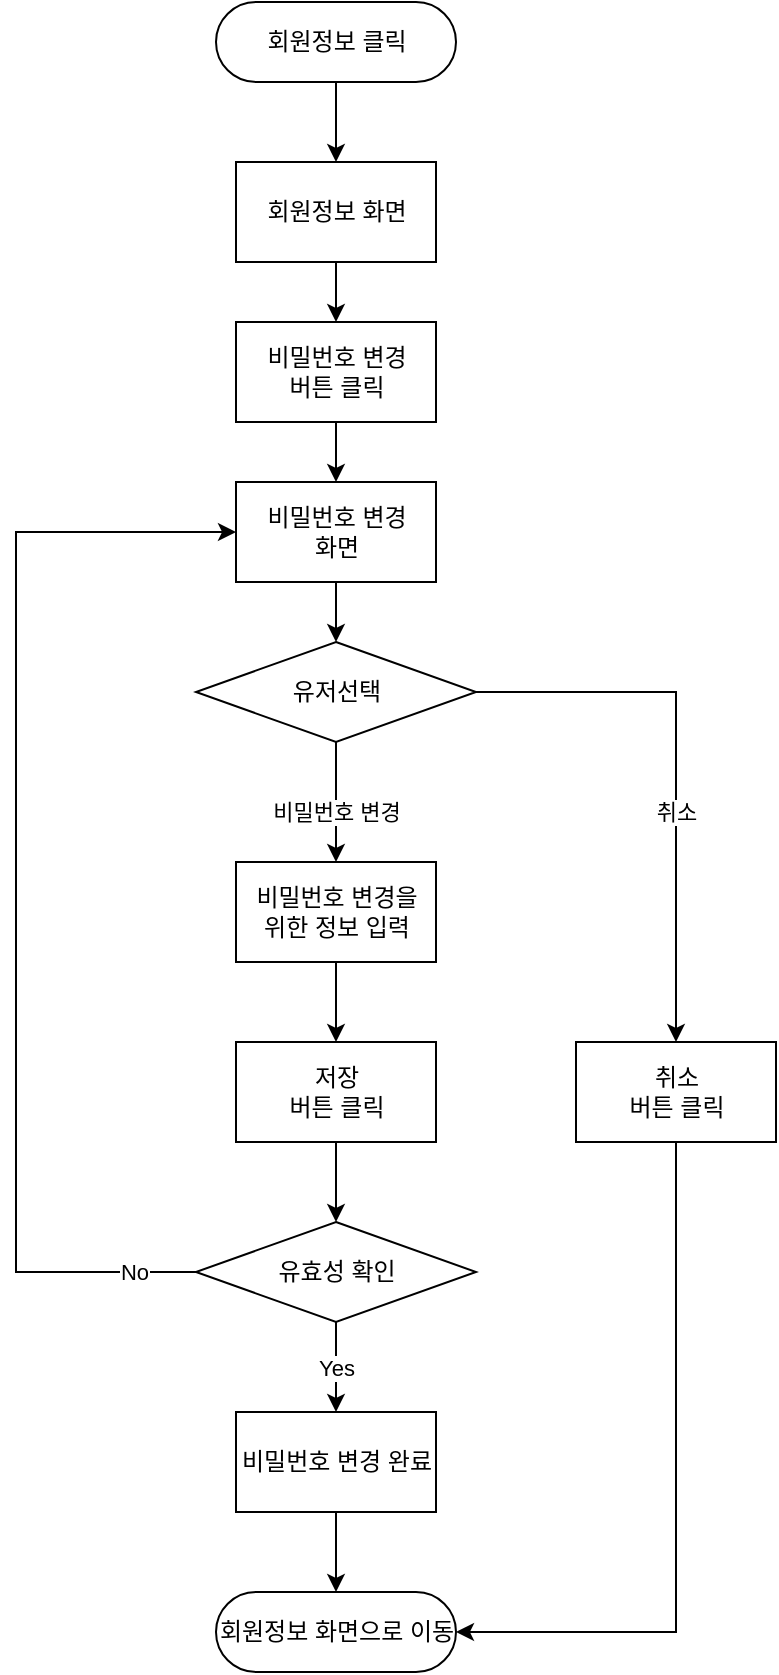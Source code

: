 <mxfile version="14.9.9" type="github">
  <diagram id="C5RBs43oDa-KdzZeNtuy" name="Page-1">
    <mxGraphModel dx="1426" dy="737" grid="1" gridSize="10" guides="1" tooltips="1" connect="1" arrows="1" fold="1" page="1" pageScale="1" pageWidth="827" pageHeight="1169" background="none" math="0" shadow="0">
      <root>
        <mxCell id="WIyWlLk6GJQsqaUBKTNV-0" />
        <mxCell id="WIyWlLk6GJQsqaUBKTNV-1" parent="WIyWlLk6GJQsqaUBKTNV-0" />
        <mxCell id="QJkNptY1yIGngEqUVSOR-5" style="edgeStyle=orthogonalEdgeStyle;orthogonalLoop=1;jettySize=auto;html=1;entryX=0.5;entryY=0;entryDx=0;entryDy=0;" edge="1" parent="WIyWlLk6GJQsqaUBKTNV-1" source="QJkNptY1yIGngEqUVSOR-1" target="QJkNptY1yIGngEqUVSOR-2">
          <mxGeometry relative="1" as="geometry">
            <mxPoint x="380" y="120" as="targetPoint" />
          </mxGeometry>
        </mxCell>
        <mxCell id="QJkNptY1yIGngEqUVSOR-1" value="회원정보 클릭" style="html=1;dashed=0;whitespace=wrap;shape=mxgraph.dfd.start;" vertex="1" parent="WIyWlLk6GJQsqaUBKTNV-1">
          <mxGeometry x="320" y="70" width="120" height="40" as="geometry" />
        </mxCell>
        <mxCell id="QJkNptY1yIGngEqUVSOR-66" style="edgeStyle=orthogonalEdgeStyle;rounded=0;orthogonalLoop=1;jettySize=auto;html=1;entryX=0.5;entryY=0;entryDx=0;entryDy=0;" edge="1" parent="WIyWlLk6GJQsqaUBKTNV-1" source="QJkNptY1yIGngEqUVSOR-2" target="QJkNptY1yIGngEqUVSOR-65">
          <mxGeometry relative="1" as="geometry" />
        </mxCell>
        <mxCell id="QJkNptY1yIGngEqUVSOR-2" value="회원정보 화면" style="html=1;dashed=0;whitespace=wrap;" vertex="1" parent="WIyWlLk6GJQsqaUBKTNV-1">
          <mxGeometry x="330" y="150" width="100" height="50" as="geometry" />
        </mxCell>
        <mxCell id="QJkNptY1yIGngEqUVSOR-69" value="비밀번호 변경" style="edgeStyle=orthogonalEdgeStyle;rounded=0;orthogonalLoop=1;jettySize=auto;html=1;entryX=0.5;entryY=0;entryDx=0;entryDy=0;" edge="1" parent="WIyWlLk6GJQsqaUBKTNV-1" source="QJkNptY1yIGngEqUVSOR-12" target="QJkNptY1yIGngEqUVSOR-68">
          <mxGeometry x="0.167" relative="1" as="geometry">
            <mxPoint as="offset" />
          </mxGeometry>
        </mxCell>
        <mxCell id="QJkNptY1yIGngEqUVSOR-71" value="취소" style="edgeStyle=orthogonalEdgeStyle;rounded=0;orthogonalLoop=1;jettySize=auto;html=1;" edge="1" parent="WIyWlLk6GJQsqaUBKTNV-1" source="QJkNptY1yIGngEqUVSOR-12" target="QJkNptY1yIGngEqUVSOR-70">
          <mxGeometry x="0.164" relative="1" as="geometry">
            <mxPoint as="offset" />
          </mxGeometry>
        </mxCell>
        <mxCell id="QJkNptY1yIGngEqUVSOR-12" value="유저선택" style="shape=rhombus;html=1;dashed=0;whitespace=wrap;perimeter=rhombusPerimeter;" vertex="1" parent="WIyWlLk6GJQsqaUBKTNV-1">
          <mxGeometry x="310" y="390" width="140" height="50" as="geometry" />
        </mxCell>
        <mxCell id="QJkNptY1yIGngEqUVSOR-67" style="edgeStyle=orthogonalEdgeStyle;rounded=0;orthogonalLoop=1;jettySize=auto;html=1;entryX=0.5;entryY=0;entryDx=0;entryDy=0;" edge="1" parent="WIyWlLk6GJQsqaUBKTNV-1" source="QJkNptY1yIGngEqUVSOR-65" target="QJkNptY1yIGngEqUVSOR-76">
          <mxGeometry relative="1" as="geometry" />
        </mxCell>
        <mxCell id="QJkNptY1yIGngEqUVSOR-65" value="비밀번호 변경&lt;br&gt;버튼 클릭" style="html=1;dashed=0;whitespace=wrap;" vertex="1" parent="WIyWlLk6GJQsqaUBKTNV-1">
          <mxGeometry x="330" y="230" width="100" height="50" as="geometry" />
        </mxCell>
        <mxCell id="QJkNptY1yIGngEqUVSOR-73" style="edgeStyle=orthogonalEdgeStyle;rounded=0;orthogonalLoop=1;jettySize=auto;html=1;entryX=0.5;entryY=0;entryDx=0;entryDy=0;" edge="1" parent="WIyWlLk6GJQsqaUBKTNV-1" source="QJkNptY1yIGngEqUVSOR-68" target="QJkNptY1yIGngEqUVSOR-72">
          <mxGeometry relative="1" as="geometry" />
        </mxCell>
        <mxCell id="QJkNptY1yIGngEqUVSOR-68" value="비밀번호 변경을&lt;br&gt;위한 정보 입력" style="html=1;dashed=0;whitespace=wrap;" vertex="1" parent="WIyWlLk6GJQsqaUBKTNV-1">
          <mxGeometry x="330" y="500" width="100" height="50" as="geometry" />
        </mxCell>
        <mxCell id="QJkNptY1yIGngEqUVSOR-84" style="edgeStyle=orthogonalEdgeStyle;rounded=0;orthogonalLoop=1;jettySize=auto;html=1;entryX=1;entryY=0.5;entryDx=0;entryDy=0;entryPerimeter=0;exitX=0.5;exitY=1;exitDx=0;exitDy=0;" edge="1" parent="WIyWlLk6GJQsqaUBKTNV-1" source="QJkNptY1yIGngEqUVSOR-70" target="QJkNptY1yIGngEqUVSOR-82">
          <mxGeometry relative="1" as="geometry">
            <mxPoint x="550" y="630" as="sourcePoint" />
            <Array as="points">
              <mxPoint x="550" y="885" />
            </Array>
          </mxGeometry>
        </mxCell>
        <mxCell id="QJkNptY1yIGngEqUVSOR-70" value="취소&lt;br&gt;버튼 클릭" style="html=1;dashed=0;whitespace=wrap;" vertex="1" parent="WIyWlLk6GJQsqaUBKTNV-1">
          <mxGeometry x="500" y="590" width="100" height="50" as="geometry" />
        </mxCell>
        <mxCell id="QJkNptY1yIGngEqUVSOR-75" style="edgeStyle=orthogonalEdgeStyle;rounded=0;orthogonalLoop=1;jettySize=auto;html=1;" edge="1" parent="WIyWlLk6GJQsqaUBKTNV-1" source="QJkNptY1yIGngEqUVSOR-72" target="QJkNptY1yIGngEqUVSOR-74">
          <mxGeometry relative="1" as="geometry" />
        </mxCell>
        <mxCell id="QJkNptY1yIGngEqUVSOR-72" value="저장&lt;br&gt;버튼 클릭" style="html=1;dashed=0;whitespace=wrap;" vertex="1" parent="WIyWlLk6GJQsqaUBKTNV-1">
          <mxGeometry x="330" y="590" width="100" height="50" as="geometry" />
        </mxCell>
        <mxCell id="QJkNptY1yIGngEqUVSOR-78" value="No" style="edgeStyle=orthogonalEdgeStyle;rounded=0;orthogonalLoop=1;jettySize=auto;html=1;entryX=0;entryY=0.5;entryDx=0;entryDy=0;" edge="1" parent="WIyWlLk6GJQsqaUBKTNV-1" source="QJkNptY1yIGngEqUVSOR-74" target="QJkNptY1yIGngEqUVSOR-76">
          <mxGeometry x="-0.892" relative="1" as="geometry">
            <Array as="points">
              <mxPoint x="220" y="705" />
              <mxPoint x="220" y="335" />
            </Array>
            <mxPoint as="offset" />
          </mxGeometry>
        </mxCell>
        <mxCell id="QJkNptY1yIGngEqUVSOR-80" value="Yes" style="edgeStyle=orthogonalEdgeStyle;rounded=0;orthogonalLoop=1;jettySize=auto;html=1;entryX=0.5;entryY=0;entryDx=0;entryDy=0;" edge="1" parent="WIyWlLk6GJQsqaUBKTNV-1" source="QJkNptY1yIGngEqUVSOR-74" target="QJkNptY1yIGngEqUVSOR-79">
          <mxGeometry relative="1" as="geometry" />
        </mxCell>
        <mxCell id="QJkNptY1yIGngEqUVSOR-74" value="유효성 확인" style="shape=rhombus;html=1;dashed=0;whitespace=wrap;perimeter=rhombusPerimeter;" vertex="1" parent="WIyWlLk6GJQsqaUBKTNV-1">
          <mxGeometry x="310" y="680" width="140" height="50" as="geometry" />
        </mxCell>
        <mxCell id="QJkNptY1yIGngEqUVSOR-77" style="edgeStyle=orthogonalEdgeStyle;rounded=0;orthogonalLoop=1;jettySize=auto;html=1;entryX=0.5;entryY=0;entryDx=0;entryDy=0;" edge="1" parent="WIyWlLk6GJQsqaUBKTNV-1" source="QJkNptY1yIGngEqUVSOR-76" target="QJkNptY1yIGngEqUVSOR-12">
          <mxGeometry relative="1" as="geometry" />
        </mxCell>
        <mxCell id="QJkNptY1yIGngEqUVSOR-76" value="비밀번호 변경&lt;br&gt;화면" style="html=1;dashed=0;whitespace=wrap;" vertex="1" parent="WIyWlLk6GJQsqaUBKTNV-1">
          <mxGeometry x="330" y="310" width="100" height="50" as="geometry" />
        </mxCell>
        <mxCell id="QJkNptY1yIGngEqUVSOR-83" style="edgeStyle=orthogonalEdgeStyle;rounded=0;orthogonalLoop=1;jettySize=auto;html=1;entryX=0.5;entryY=0.5;entryDx=0;entryDy=-20;entryPerimeter=0;" edge="1" parent="WIyWlLk6GJQsqaUBKTNV-1" source="QJkNptY1yIGngEqUVSOR-79" target="QJkNptY1yIGngEqUVSOR-82">
          <mxGeometry relative="1" as="geometry" />
        </mxCell>
        <mxCell id="QJkNptY1yIGngEqUVSOR-79" value="비밀번호 변경 완료" style="html=1;dashed=0;whitespace=wrap;" vertex="1" parent="WIyWlLk6GJQsqaUBKTNV-1">
          <mxGeometry x="330" y="775" width="100" height="50" as="geometry" />
        </mxCell>
        <mxCell id="QJkNptY1yIGngEqUVSOR-82" value="회원정보 화면으로 이동" style="html=1;dashed=0;whitespace=wrap;shape=mxgraph.dfd.start;" vertex="1" parent="WIyWlLk6GJQsqaUBKTNV-1">
          <mxGeometry x="320" y="865" width="120" height="40" as="geometry" />
        </mxCell>
      </root>
    </mxGraphModel>
  </diagram>
</mxfile>
